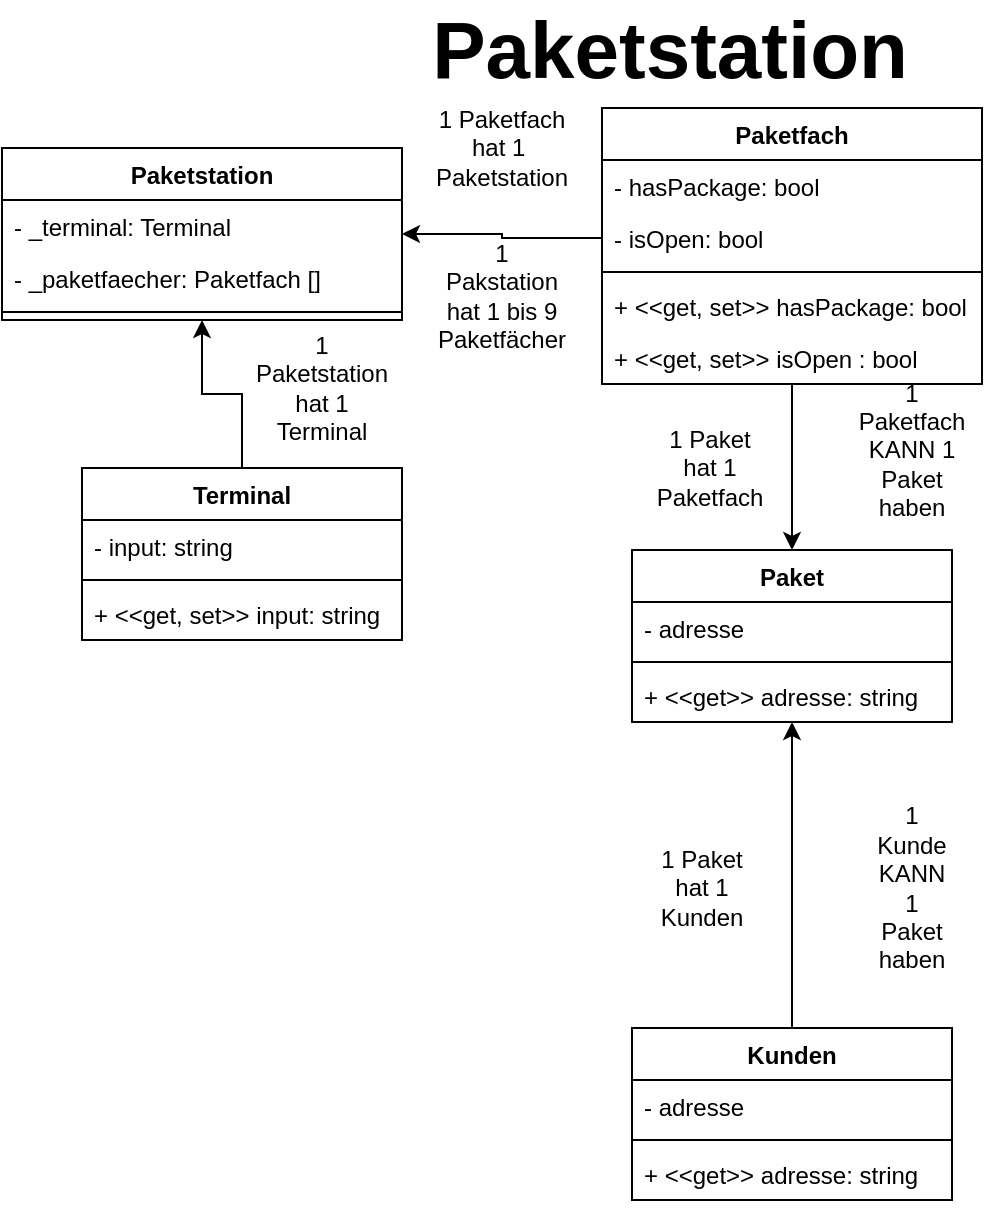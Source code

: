<mxfile version="13.8.5" type="device"><diagram id="C5RBs43oDa-KdzZeNtuy" name="Page-1"><mxGraphModel dx="631" dy="825" grid="1" gridSize="10" guides="1" tooltips="1" connect="1" arrows="1" fold="1" page="1" pageScale="1" pageWidth="827" pageHeight="1169" math="0" shadow="0"><root><mxCell id="WIyWlLk6GJQsqaUBKTNV-0"/><mxCell id="WIyWlLk6GJQsqaUBKTNV-1" parent="WIyWlLk6GJQsqaUBKTNV-0"/><mxCell id="XPIKflxpnGH8eDqbWGzz-0" value="&lt;b&gt;&lt;font style=&quot;font-size: 40px&quot;&gt;Paketstation&lt;/font&gt;&lt;/b&gt;" style="text;html=1;strokeColor=none;fillColor=none;align=center;verticalAlign=middle;whiteSpace=wrap;rounded=0;" vertex="1" parent="WIyWlLk6GJQsqaUBKTNV-1"><mxGeometry x="394" y="20" width="40" height="20" as="geometry"/></mxCell><mxCell id="XPIKflxpnGH8eDqbWGzz-5" value="Paketstation" style="swimlane;fontStyle=1;align=center;verticalAlign=top;childLayout=stackLayout;horizontal=1;startSize=26;horizontalStack=0;resizeParent=1;resizeParentMax=0;resizeLast=0;collapsible=1;marginBottom=0;" vertex="1" parent="WIyWlLk6GJQsqaUBKTNV-1"><mxGeometry x="80" y="80" width="200" height="86" as="geometry"/></mxCell><mxCell id="XPIKflxpnGH8eDqbWGzz-6" value="- _terminal: Terminal" style="text;strokeColor=none;fillColor=none;align=left;verticalAlign=top;spacingLeft=4;spacingRight=4;overflow=hidden;rotatable=0;points=[[0,0.5],[1,0.5]];portConstraint=eastwest;" vertex="1" parent="XPIKflxpnGH8eDqbWGzz-5"><mxGeometry y="26" width="200" height="26" as="geometry"/></mxCell><mxCell id="XPIKflxpnGH8eDqbWGzz-8" value="- _paketfaecher: Paketfach []" style="text;strokeColor=none;fillColor=none;align=left;verticalAlign=top;spacingLeft=4;spacingRight=4;overflow=hidden;rotatable=0;points=[[0,0.5],[1,0.5]];portConstraint=eastwest;" vertex="1" parent="XPIKflxpnGH8eDqbWGzz-5"><mxGeometry y="52" width="200" height="26" as="geometry"/></mxCell><mxCell id="XPIKflxpnGH8eDqbWGzz-7" value="" style="line;strokeWidth=1;fillColor=none;align=left;verticalAlign=middle;spacingTop=-1;spacingLeft=3;spacingRight=3;rotatable=0;labelPosition=right;points=[];portConstraint=eastwest;" vertex="1" parent="XPIKflxpnGH8eDqbWGzz-5"><mxGeometry y="78" width="200" height="8" as="geometry"/></mxCell><mxCell id="XPIKflxpnGH8eDqbWGzz-28" style="edgeStyle=orthogonalEdgeStyle;rounded=0;orthogonalLoop=1;jettySize=auto;html=1;" edge="1" parent="WIyWlLk6GJQsqaUBKTNV-1" source="XPIKflxpnGH8eDqbWGzz-9" target="XPIKflxpnGH8eDqbWGzz-13"><mxGeometry relative="1" as="geometry"/></mxCell><mxCell id="XPIKflxpnGH8eDqbWGzz-9" value="Paketfach" style="swimlane;fontStyle=1;align=center;verticalAlign=top;childLayout=stackLayout;horizontal=1;startSize=26;horizontalStack=0;resizeParent=1;resizeParentMax=0;resizeLast=0;collapsible=1;marginBottom=0;" vertex="1" parent="WIyWlLk6GJQsqaUBKTNV-1"><mxGeometry x="380" y="60" width="190" height="138" as="geometry"/></mxCell><mxCell id="XPIKflxpnGH8eDqbWGzz-39" value="- hasPackage: bool" style="text;strokeColor=none;fillColor=none;align=left;verticalAlign=top;spacingLeft=4;spacingRight=4;overflow=hidden;rotatable=0;points=[[0,0.5],[1,0.5]];portConstraint=eastwest;" vertex="1" parent="XPIKflxpnGH8eDqbWGzz-9"><mxGeometry y="26" width="190" height="26" as="geometry"/></mxCell><mxCell id="XPIKflxpnGH8eDqbWGzz-10" value="- isOpen: bool" style="text;strokeColor=none;fillColor=none;align=left;verticalAlign=top;spacingLeft=4;spacingRight=4;overflow=hidden;rotatable=0;points=[[0,0.5],[1,0.5]];portConstraint=eastwest;" vertex="1" parent="XPIKflxpnGH8eDqbWGzz-9"><mxGeometry y="52" width="190" height="26" as="geometry"/></mxCell><mxCell id="XPIKflxpnGH8eDqbWGzz-11" value="" style="line;strokeWidth=1;fillColor=none;align=left;verticalAlign=middle;spacingTop=-1;spacingLeft=3;spacingRight=3;rotatable=0;labelPosition=right;points=[];portConstraint=eastwest;" vertex="1" parent="XPIKflxpnGH8eDqbWGzz-9"><mxGeometry y="78" width="190" height="8" as="geometry"/></mxCell><mxCell id="XPIKflxpnGH8eDqbWGzz-12" value="+ &lt;&lt;get, set&gt;&gt; hasPackage: bool" style="text;strokeColor=none;fillColor=none;align=left;verticalAlign=top;spacingLeft=4;spacingRight=4;overflow=hidden;rotatable=0;points=[[0,0.5],[1,0.5]];portConstraint=eastwest;" vertex="1" parent="XPIKflxpnGH8eDqbWGzz-9"><mxGeometry y="86" width="190" height="26" as="geometry"/></mxCell><mxCell id="XPIKflxpnGH8eDqbWGzz-40" value="+ &lt;&lt;get, set&gt;&gt; isOpen : bool" style="text;strokeColor=none;fillColor=none;align=left;verticalAlign=top;spacingLeft=4;spacingRight=4;overflow=hidden;rotatable=0;points=[[0,0.5],[1,0.5]];portConstraint=eastwest;" vertex="1" parent="XPIKflxpnGH8eDqbWGzz-9"><mxGeometry y="112" width="190" height="26" as="geometry"/></mxCell><mxCell id="XPIKflxpnGH8eDqbWGzz-13" value="Paket" style="swimlane;fontStyle=1;align=center;verticalAlign=top;childLayout=stackLayout;horizontal=1;startSize=26;horizontalStack=0;resizeParent=1;resizeParentMax=0;resizeLast=0;collapsible=1;marginBottom=0;" vertex="1" parent="WIyWlLk6GJQsqaUBKTNV-1"><mxGeometry x="395" y="281" width="160" height="86" as="geometry"/></mxCell><mxCell id="XPIKflxpnGH8eDqbWGzz-43" value="- adresse" style="text;strokeColor=none;fillColor=none;align=left;verticalAlign=top;spacingLeft=4;spacingRight=4;overflow=hidden;rotatable=0;points=[[0,0.5],[1,0.5]];portConstraint=eastwest;" vertex="1" parent="XPIKflxpnGH8eDqbWGzz-13"><mxGeometry y="26" width="160" height="26" as="geometry"/></mxCell><mxCell id="XPIKflxpnGH8eDqbWGzz-15" value="" style="line;strokeWidth=1;fillColor=none;align=left;verticalAlign=middle;spacingTop=-1;spacingLeft=3;spacingRight=3;rotatable=0;labelPosition=right;points=[];portConstraint=eastwest;" vertex="1" parent="XPIKflxpnGH8eDqbWGzz-13"><mxGeometry y="52" width="160" height="8" as="geometry"/></mxCell><mxCell id="XPIKflxpnGH8eDqbWGzz-44" value="+ &lt;&lt;get&gt;&gt; adresse: string" style="text;strokeColor=none;fillColor=none;align=left;verticalAlign=top;spacingLeft=4;spacingRight=4;overflow=hidden;rotatable=0;points=[[0,0.5],[1,0.5]];portConstraint=eastwest;" vertex="1" parent="XPIKflxpnGH8eDqbWGzz-13"><mxGeometry y="60" width="160" height="26" as="geometry"/></mxCell><mxCell id="XPIKflxpnGH8eDqbWGzz-26" style="edgeStyle=orthogonalEdgeStyle;rounded=0;orthogonalLoop=1;jettySize=auto;html=1;exitX=0.5;exitY=0;exitDx=0;exitDy=0;" edge="1" parent="WIyWlLk6GJQsqaUBKTNV-1" source="XPIKflxpnGH8eDqbWGzz-17" target="XPIKflxpnGH8eDqbWGzz-5"><mxGeometry relative="1" as="geometry"/></mxCell><mxCell id="XPIKflxpnGH8eDqbWGzz-17" value="Terminal" style="swimlane;fontStyle=1;align=center;verticalAlign=top;childLayout=stackLayout;horizontal=1;startSize=26;horizontalStack=0;resizeParent=1;resizeParentMax=0;resizeLast=0;collapsible=1;marginBottom=0;" vertex="1" parent="WIyWlLk6GJQsqaUBKTNV-1"><mxGeometry x="120" y="240" width="160" height="86" as="geometry"/></mxCell><mxCell id="XPIKflxpnGH8eDqbWGzz-18" value="- input: string" style="text;strokeColor=none;fillColor=none;align=left;verticalAlign=top;spacingLeft=4;spacingRight=4;overflow=hidden;rotatable=0;points=[[0,0.5],[1,0.5]];portConstraint=eastwest;" vertex="1" parent="XPIKflxpnGH8eDqbWGzz-17"><mxGeometry y="26" width="160" height="26" as="geometry"/></mxCell><mxCell id="XPIKflxpnGH8eDqbWGzz-19" value="" style="line;strokeWidth=1;fillColor=none;align=left;verticalAlign=middle;spacingTop=-1;spacingLeft=3;spacingRight=3;rotatable=0;labelPosition=right;points=[];portConstraint=eastwest;" vertex="1" parent="XPIKflxpnGH8eDqbWGzz-17"><mxGeometry y="52" width="160" height="8" as="geometry"/></mxCell><mxCell id="XPIKflxpnGH8eDqbWGzz-41" value="+ &lt;&lt;get, set&gt;&gt; input: string" style="text;strokeColor=none;fillColor=none;align=left;verticalAlign=top;spacingLeft=4;spacingRight=4;overflow=hidden;rotatable=0;points=[[0,0.5],[1,0.5]];portConstraint=eastwest;" vertex="1" parent="XPIKflxpnGH8eDqbWGzz-17"><mxGeometry y="60" width="160" height="26" as="geometry"/></mxCell><mxCell id="XPIKflxpnGH8eDqbWGzz-29" style="edgeStyle=orthogonalEdgeStyle;rounded=0;orthogonalLoop=1;jettySize=auto;html=1;" edge="1" parent="WIyWlLk6GJQsqaUBKTNV-1" source="XPIKflxpnGH8eDqbWGzz-21" target="XPIKflxpnGH8eDqbWGzz-13"><mxGeometry relative="1" as="geometry"/></mxCell><mxCell id="XPIKflxpnGH8eDqbWGzz-21" value="Kunden" style="swimlane;fontStyle=1;align=center;verticalAlign=top;childLayout=stackLayout;horizontal=1;startSize=26;horizontalStack=0;resizeParent=1;resizeParentMax=0;resizeLast=0;collapsible=1;marginBottom=0;" vertex="1" parent="WIyWlLk6GJQsqaUBKTNV-1"><mxGeometry x="395" y="520" width="160" height="86" as="geometry"/></mxCell><mxCell id="XPIKflxpnGH8eDqbWGzz-22" value="- adresse" style="text;strokeColor=none;fillColor=none;align=left;verticalAlign=top;spacingLeft=4;spacingRight=4;overflow=hidden;rotatable=0;points=[[0,0.5],[1,0.5]];portConstraint=eastwest;" vertex="1" parent="XPIKflxpnGH8eDqbWGzz-21"><mxGeometry y="26" width="160" height="26" as="geometry"/></mxCell><mxCell id="XPIKflxpnGH8eDqbWGzz-23" value="" style="line;strokeWidth=1;fillColor=none;align=left;verticalAlign=middle;spacingTop=-1;spacingLeft=3;spacingRight=3;rotatable=0;labelPosition=right;points=[];portConstraint=eastwest;" vertex="1" parent="XPIKflxpnGH8eDqbWGzz-21"><mxGeometry y="52" width="160" height="8" as="geometry"/></mxCell><mxCell id="XPIKflxpnGH8eDqbWGzz-42" value="+ &lt;&lt;get&gt;&gt; adresse: string" style="text;strokeColor=none;fillColor=none;align=left;verticalAlign=top;spacingLeft=4;spacingRight=4;overflow=hidden;rotatable=0;points=[[0,0.5],[1,0.5]];portConstraint=eastwest;" vertex="1" parent="XPIKflxpnGH8eDqbWGzz-21"><mxGeometry y="60" width="160" height="26" as="geometry"/></mxCell><mxCell id="XPIKflxpnGH8eDqbWGzz-27" style="edgeStyle=orthogonalEdgeStyle;rounded=0;orthogonalLoop=1;jettySize=auto;html=1;" edge="1" parent="WIyWlLk6GJQsqaUBKTNV-1" source="XPIKflxpnGH8eDqbWGzz-10" target="XPIKflxpnGH8eDqbWGzz-5"><mxGeometry relative="1" as="geometry"/></mxCell><mxCell id="XPIKflxpnGH8eDqbWGzz-30" value="1 Paketstation hat 1 Terminal" style="text;html=1;strokeColor=none;fillColor=none;align=center;verticalAlign=middle;whiteSpace=wrap;rounded=0;" vertex="1" parent="WIyWlLk6GJQsqaUBKTNV-1"><mxGeometry x="220" y="190" width="40" height="20" as="geometry"/></mxCell><mxCell id="XPIKflxpnGH8eDqbWGzz-32" value="1 Paketfach hat 1&amp;nbsp; Paketstation" style="text;html=1;strokeColor=none;fillColor=none;align=center;verticalAlign=middle;whiteSpace=wrap;rounded=0;" vertex="1" parent="WIyWlLk6GJQsqaUBKTNV-1"><mxGeometry x="310" y="70" width="40" height="20" as="geometry"/></mxCell><mxCell id="XPIKflxpnGH8eDqbWGzz-33" value="1 Pakstation hat 1 bis 9 Paketfächer" style="text;html=1;strokeColor=none;fillColor=none;align=center;verticalAlign=middle;whiteSpace=wrap;rounded=0;" vertex="1" parent="WIyWlLk6GJQsqaUBKTNV-1"><mxGeometry x="310" y="144" width="40" height="20" as="geometry"/></mxCell><mxCell id="XPIKflxpnGH8eDqbWGzz-34" value="1 Paketfach KANN 1 Paket haben" style="text;html=1;strokeColor=none;fillColor=none;align=center;verticalAlign=middle;whiteSpace=wrap;rounded=0;" vertex="1" parent="WIyWlLk6GJQsqaUBKTNV-1"><mxGeometry x="515" y="221" width="40" height="20" as="geometry"/></mxCell><mxCell id="XPIKflxpnGH8eDqbWGzz-35" style="edgeStyle=orthogonalEdgeStyle;rounded=0;orthogonalLoop=1;jettySize=auto;html=1;exitX=0.5;exitY=1;exitDx=0;exitDy=0;" edge="1" parent="WIyWlLk6GJQsqaUBKTNV-1" source="XPIKflxpnGH8eDqbWGzz-34" target="XPIKflxpnGH8eDqbWGzz-34"><mxGeometry relative="1" as="geometry"/></mxCell><mxCell id="XPIKflxpnGH8eDqbWGzz-36" value="1 Kunde KANN 1 Paket haben" style="text;html=1;strokeColor=none;fillColor=none;align=center;verticalAlign=middle;whiteSpace=wrap;rounded=0;" vertex="1" parent="WIyWlLk6GJQsqaUBKTNV-1"><mxGeometry x="515" y="440" width="40" height="20" as="geometry"/></mxCell><mxCell id="XPIKflxpnGH8eDqbWGzz-37" value="1 Paket hat 1 Kunden" style="text;html=1;strokeColor=none;fillColor=none;align=center;verticalAlign=middle;whiteSpace=wrap;rounded=0;" vertex="1" parent="WIyWlLk6GJQsqaUBKTNV-1"><mxGeometry x="410" y="440" width="40" height="20" as="geometry"/></mxCell><mxCell id="XPIKflxpnGH8eDqbWGzz-38" value="1 Paket hat 1 Paketfach" style="text;html=1;strokeColor=none;fillColor=none;align=center;verticalAlign=middle;whiteSpace=wrap;rounded=0;" vertex="1" parent="WIyWlLk6GJQsqaUBKTNV-1"><mxGeometry x="414" y="230" width="40" height="20" as="geometry"/></mxCell></root></mxGraphModel></diagram></mxfile>